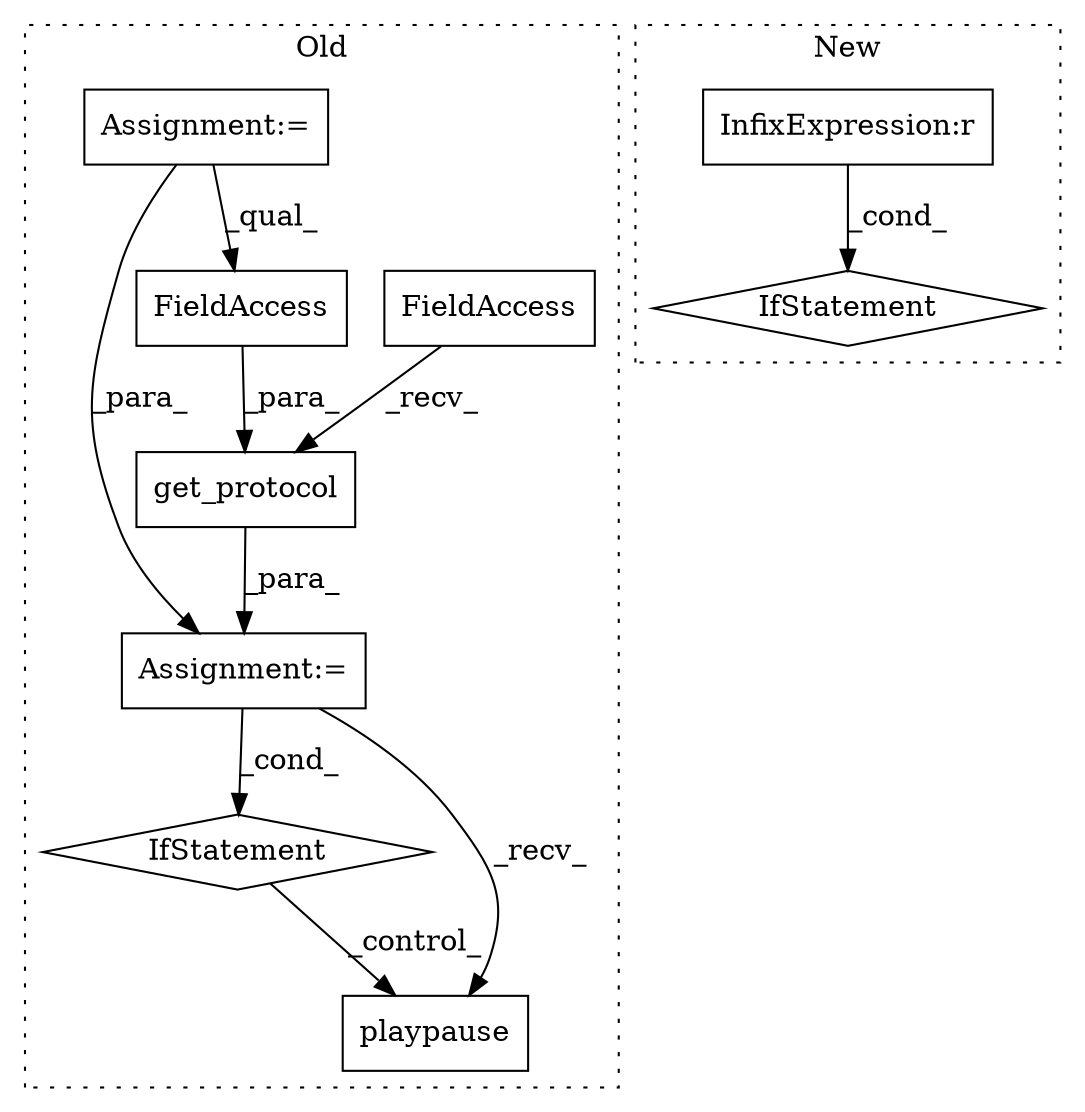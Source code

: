 digraph G {
subgraph cluster0 {
1 [label="get_protocol" a="32" s="4427,4466" l="13,1" shape="box"];
3 [label="Assignment:=" a="7" s="4416" l="1" shape="box"];
4 [label="FieldAccess" a="22" s="4417" l="9" shape="box"];
5 [label="Assignment:=" a="7" s="4394" l="12" shape="box"];
6 [label="FieldAccess" a="22" s="4440" l="26" shape="box"];
8 [label="IfStatement" a="25" s="4473,4532" l="4,2" shape="diamond"];
9 [label="playpause" a="32" s="4547" l="11" shape="box"];
label = "Old";
style="dotted";
}
subgraph cluster1 {
2 [label="IfStatement" a="25" s="4051,4117" l="4,2" shape="diamond"];
7 [label="InfixExpression:r" a="27" s="4094" l="4" shape="box"];
label = "New";
style="dotted";
}
1 -> 3 [label="_para_"];
3 -> 8 [label="_cond_"];
3 -> 9 [label="_recv_"];
4 -> 1 [label="_recv_"];
5 -> 3 [label="_para_"];
5 -> 6 [label="_qual_"];
6 -> 1 [label="_para_"];
7 -> 2 [label="_cond_"];
8 -> 9 [label="_control_"];
}